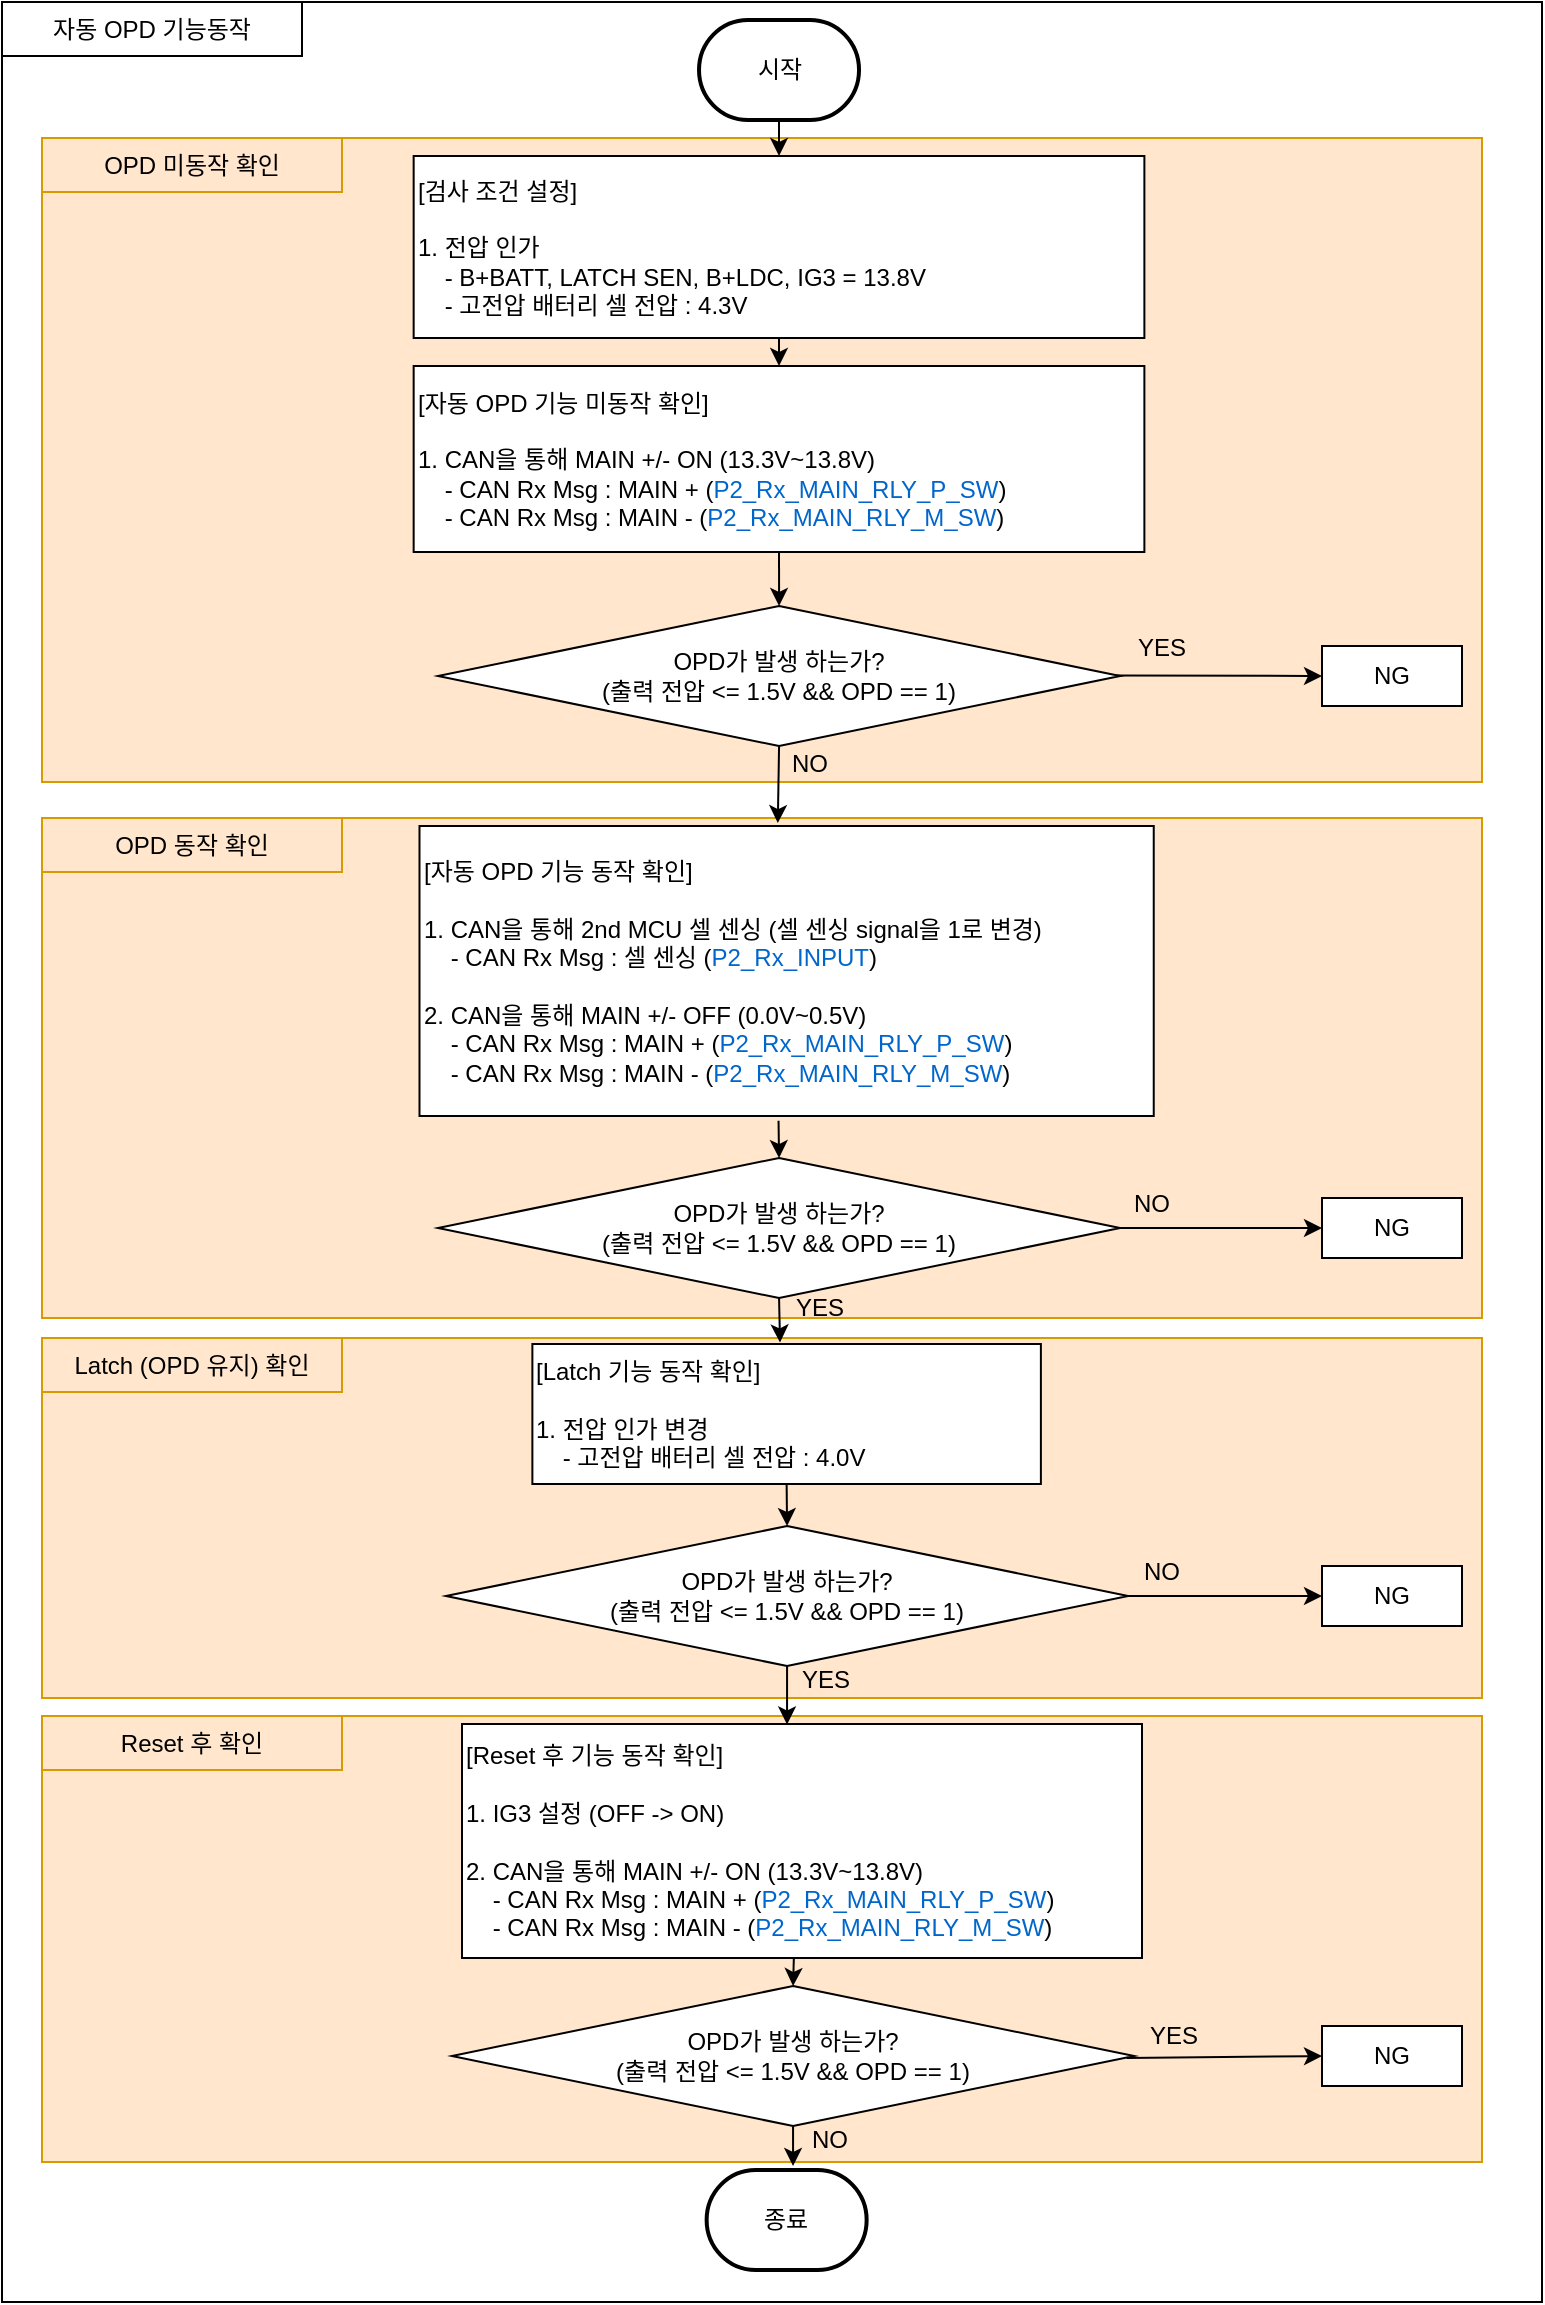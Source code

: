 <mxfile version="22.1.21" type="github">
  <diagram name="페이지-1" id="SJT4u1PBAeTd0MuI108T">
    <mxGraphModel dx="1373" dy="-320" grid="1" gridSize="10" guides="1" tooltips="1" connect="1" arrows="1" fold="1" page="1" pageScale="1" pageWidth="827" pageHeight="1169" math="0" shadow="0">
      <root>
        <mxCell id="0" />
        <mxCell id="1" parent="0" />
        <mxCell id="h-v0uyKteCco3msM5NHK-1" value="" style="rounded=0;whiteSpace=wrap;html=1;align=left;" parent="1" vertex="1">
          <mxGeometry x="30" y="1180" width="770" height="1150" as="geometry" />
        </mxCell>
        <mxCell id="h-v0uyKteCco3msM5NHK-6" value="자동 OPD 기능동작" style="rounded=0;whiteSpace=wrap;html=1;align=center;" parent="1" vertex="1">
          <mxGeometry x="30" y="1180" width="150" height="27" as="geometry" />
        </mxCell>
        <mxCell id="AvkWlbNvbWddTPrm8Bvt-41" value="" style="rounded=0;whiteSpace=wrap;html=1;align=left;fillColor=#ffe6cc;strokeColor=#d79b00;" parent="1" vertex="1">
          <mxGeometry x="50" y="1588" width="720" height="250" as="geometry" />
        </mxCell>
        <mxCell id="AvkWlbNvbWddTPrm8Bvt-42" value="OPD 동작 확인" style="rounded=0;whiteSpace=wrap;html=1;align=center;fillColor=#ffe6cc;strokeColor=#d79b00;" parent="1" vertex="1">
          <mxGeometry x="50.0" y="1588" width="150" height="27" as="geometry" />
        </mxCell>
        <mxCell id="AvkWlbNvbWddTPrm8Bvt-39" value="" style="rounded=0;whiteSpace=wrap;html=1;align=left;fillColor=#ffe6cc;strokeColor=#d79b00;" parent="1" vertex="1">
          <mxGeometry x="50" y="1248" width="720" height="322" as="geometry" />
        </mxCell>
        <mxCell id="AvkWlbNvbWddTPrm8Bvt-40" value="OPD 미동작 확인" style="rounded=0;whiteSpace=wrap;html=1;align=center;fillColor=#ffe6cc;strokeColor=#d79b00;" parent="1" vertex="1">
          <mxGeometry x="50.0" y="1248" width="150" height="27" as="geometry" />
        </mxCell>
        <mxCell id="AvkWlbNvbWddTPrm8Bvt-44" value="" style="rounded=0;whiteSpace=wrap;html=1;align=left;fillColor=#ffe6cc;strokeColor=#d79b00;" parent="1" vertex="1">
          <mxGeometry x="50" y="1848" width="720" height="180" as="geometry" />
        </mxCell>
        <mxCell id="AvkWlbNvbWddTPrm8Bvt-45" value="Latch (OPD 유지) 확인" style="rounded=0;whiteSpace=wrap;html=1;align=center;fillColor=#ffe6cc;strokeColor=#d79b00;" parent="1" vertex="1">
          <mxGeometry x="50.0" y="1848" width="150" height="27" as="geometry" />
        </mxCell>
        <mxCell id="h-v0uyKteCco3msM5NHK-2" value="시작" style="strokeWidth=2;html=1;shape=mxgraph.flowchart.terminator;whiteSpace=wrap;" parent="1" vertex="1">
          <mxGeometry x="378.51" y="1189" width="80" height="50" as="geometry" />
        </mxCell>
        <mxCell id="h-v0uyKteCco3msM5NHK-3" value="[검사 조건 설정]&lt;br&gt;&lt;br&gt;1. 전압 인가&lt;br&gt;&amp;nbsp; &amp;nbsp; - B+BATT, LATCH SEN, B+LDC, IG3 = 13.8V&lt;br&gt;&amp;nbsp; &amp;nbsp; - 고전압 배터리 셀 전압 : 4.3V" style="rounded=0;whiteSpace=wrap;html=1;align=left;" parent="1" vertex="1">
          <mxGeometry x="235.83" y="1257" width="365.36" height="91" as="geometry" />
        </mxCell>
        <mxCell id="h-v0uyKteCco3msM5NHK-4" value="" style="endArrow=classic;html=1;rounded=0;exitX=0.5;exitY=1;exitDx=0;exitDy=0;exitPerimeter=0;entryX=0.5;entryY=0;entryDx=0;entryDy=0;" parent="1" source="h-v0uyKteCco3msM5NHK-2" target="h-v0uyKteCco3msM5NHK-3" edge="1">
          <mxGeometry width="50" height="50" relative="1" as="geometry">
            <mxPoint x="125.26" y="1305" as="sourcePoint" />
            <mxPoint x="175.26" y="1255" as="targetPoint" />
          </mxGeometry>
        </mxCell>
        <mxCell id="AvkWlbNvbWddTPrm8Bvt-3" value="NG" style="rounded=0;whiteSpace=wrap;html=1;align=center;" parent="1" vertex="1">
          <mxGeometry x="690" y="1502" width="70" height="30" as="geometry" />
        </mxCell>
        <mxCell id="AvkWlbNvbWddTPrm8Bvt-4" value="[자동 OPD 기능 동작 확인]&lt;br&gt;&lt;br&gt;1. CAN을 통해 2nd MCU 셀 센싱 (셀 센싱 signal을 1로 변경)&lt;br&gt;&amp;nbsp; &amp;nbsp; - CAN Rx Msg : 셀 센싱&amp;nbsp;(&lt;font color=&quot;#0066cc&quot;&gt;P2_Rx_INPUT&lt;/font&gt;)&lt;br&gt;&lt;br&gt;2. CAN을 통해 MAIN +/- OFF (0.0V~0.5V)&lt;br style=&quot;border-color: var(--border-color);&quot;&gt;&amp;nbsp; &amp;nbsp; - CAN Rx Msg : MAIN +&amp;nbsp;&lt;span style=&quot;background-color: initial;&quot;&gt;(&lt;/span&gt;&lt;font style=&quot;background-color: initial; border-color: var(--border-color);&quot; color=&quot;#0066cc&quot;&gt;P2_Rx_MAIN_RLY_P_SW&lt;/font&gt;&lt;span style=&quot;background-color: initial;&quot;&gt;)&lt;/span&gt;&lt;br&gt;&amp;nbsp; &amp;nbsp; - CAN Rx Msg : MAIN -&amp;nbsp;&lt;span style=&quot;background-color: initial;&quot;&gt;(&lt;/span&gt;&lt;font style=&quot;background-color: initial; border-color: var(--border-color);&quot; color=&quot;#0066cc&quot;&gt;P2_Rx_MAIN_RLY_M_SW&lt;/font&gt;&lt;span style=&quot;background-color: initial;&quot;&gt;)&lt;/span&gt;" style="rounded=0;whiteSpace=wrap;html=1;align=left;" parent="1" vertex="1">
          <mxGeometry x="238.75" y="1592" width="367.12" height="145" as="geometry" />
        </mxCell>
        <mxCell id="AvkWlbNvbWddTPrm8Bvt-5" value="" style="endArrow=classic;html=1;rounded=0;exitX=0.5;exitY=1;exitDx=0;exitDy=0;entryX=0.5;entryY=0;entryDx=0;entryDy=0;" parent="1" source="-v19bYt7nVEQIrfBHzqb-3" target="-v19bYt7nVEQIrfBHzqb-10" edge="1">
          <mxGeometry width="50" height="50" relative="1" as="geometry">
            <mxPoint x="418.515" y="1408" as="sourcePoint" />
            <mxPoint x="614.51" y="1348" as="targetPoint" />
          </mxGeometry>
        </mxCell>
        <mxCell id="AvkWlbNvbWddTPrm8Bvt-6" value="" style="endArrow=classic;html=1;rounded=0;exitX=0.989;exitY=0.496;exitDx=0;exitDy=0;entryX=0;entryY=0.5;entryDx=0;entryDy=0;exitPerimeter=0;" parent="1" source="-v19bYt7nVEQIrfBHzqb-10" target="AvkWlbNvbWddTPrm8Bvt-3" edge="1">
          <mxGeometry width="50" height="50" relative="1" as="geometry">
            <mxPoint x="558.51" y="1472" as="sourcePoint" />
            <mxPoint x="558.51" y="1492" as="targetPoint" />
          </mxGeometry>
        </mxCell>
        <mxCell id="AvkWlbNvbWddTPrm8Bvt-7" value="" style="endArrow=classic;html=1;rounded=0;exitX=0.5;exitY=1;exitDx=0;exitDy=0;entryX=0.488;entryY=-0.01;entryDx=0;entryDy=0;entryPerimeter=0;" parent="1" source="-v19bYt7nVEQIrfBHzqb-10" target="AvkWlbNvbWddTPrm8Bvt-4" edge="1">
          <mxGeometry width="50" height="50" relative="1" as="geometry">
            <mxPoint x="438.51" y="1494" as="sourcePoint" />
            <mxPoint x="438.51" y="1514" as="targetPoint" />
          </mxGeometry>
        </mxCell>
        <mxCell id="AvkWlbNvbWddTPrm8Bvt-9" value="NO" style="text;html=1;strokeColor=none;fillColor=none;align=center;verticalAlign=middle;whiteSpace=wrap;rounded=0;fontStyle=0" parent="1" vertex="1">
          <mxGeometry x="403.51" y="1546" width="60" height="30" as="geometry" />
        </mxCell>
        <mxCell id="AvkWlbNvbWddTPrm8Bvt-11" value="OPD가 발생 하는가?&lt;br&gt;(출력 전압 &amp;lt;= 1.5V &amp;amp;&amp;amp; OPD == 1)" style="rhombus;whiteSpace=wrap;html=1;" parent="1" vertex="1">
          <mxGeometry x="248" y="1758" width="341.07" height="70" as="geometry" />
        </mxCell>
        <mxCell id="AvkWlbNvbWddTPrm8Bvt-12" value="NG" style="rounded=0;whiteSpace=wrap;html=1;align=center;" parent="1" vertex="1">
          <mxGeometry x="690.0" y="1778" width="70" height="30" as="geometry" />
        </mxCell>
        <mxCell id="AvkWlbNvbWddTPrm8Bvt-13" value="" style="endArrow=classic;html=1;rounded=0;exitX=1;exitY=0.5;exitDx=0;exitDy=0;entryX=0;entryY=0.5;entryDx=0;entryDy=0;" parent="1" source="AvkWlbNvbWddTPrm8Bvt-11" target="AvkWlbNvbWddTPrm8Bvt-12" edge="1">
          <mxGeometry width="50" height="50" relative="1" as="geometry">
            <mxPoint x="506.51" y="1748" as="sourcePoint" />
            <mxPoint x="506.51" y="1768" as="targetPoint" />
          </mxGeometry>
        </mxCell>
        <mxCell id="AvkWlbNvbWddTPrm8Bvt-14" value="" style="endArrow=classic;html=1;rounded=0;exitX=0.5;exitY=1;exitDx=0;exitDy=0;entryX=0.487;entryY=-0.011;entryDx=0;entryDy=0;entryPerimeter=0;" parent="1" source="AvkWlbNvbWddTPrm8Bvt-11" target="AvkWlbNvbWddTPrm8Bvt-17" edge="1">
          <mxGeometry width="50" height="50" relative="1" as="geometry">
            <mxPoint x="438.51" y="1774" as="sourcePoint" />
            <mxPoint x="417.51" y="1872" as="targetPoint" />
          </mxGeometry>
        </mxCell>
        <mxCell id="AvkWlbNvbWddTPrm8Bvt-15" value="NO" style="text;html=1;strokeColor=none;fillColor=none;align=center;verticalAlign=middle;whiteSpace=wrap;rounded=0;" parent="1" vertex="1">
          <mxGeometry x="574.63" y="1765.5" width="60" height="30" as="geometry" />
        </mxCell>
        <mxCell id="AvkWlbNvbWddTPrm8Bvt-16" value="YES" style="text;html=1;strokeColor=none;fillColor=none;align=center;verticalAlign=middle;whiteSpace=wrap;rounded=0;fontStyle=0" parent="1" vertex="1">
          <mxGeometry x="408.51" y="1818" width="60" height="30" as="geometry" />
        </mxCell>
        <mxCell id="AvkWlbNvbWddTPrm8Bvt-33" value="" style="endArrow=classic;html=1;rounded=0;exitX=0.489;exitY=1.016;exitDx=0;exitDy=0;entryX=0.5;entryY=0;entryDx=0;entryDy=0;exitPerimeter=0;" parent="1" source="AvkWlbNvbWddTPrm8Bvt-4" target="AvkWlbNvbWddTPrm8Bvt-11" edge="1">
          <mxGeometry width="50" height="50" relative="1" as="geometry">
            <mxPoint x="418.755" y="1738.49" as="sourcePoint" />
            <mxPoint x="654.32" y="1678" as="targetPoint" />
          </mxGeometry>
        </mxCell>
        <mxCell id="AvkWlbNvbWddTPrm8Bvt-46" value="" style="rounded=0;whiteSpace=wrap;html=1;align=left;fillColor=#ffe6cc;strokeColor=#d79b00;" parent="1" vertex="1">
          <mxGeometry x="50" y="2037" width="720" height="223" as="geometry" />
        </mxCell>
        <mxCell id="AvkWlbNvbWddTPrm8Bvt-47" value="Reset 후 확인" style="rounded=0;whiteSpace=wrap;html=1;align=center;fillColor=#ffe6cc;strokeColor=#d79b00;" parent="1" vertex="1">
          <mxGeometry x="50.0" y="2037" width="150" height="27" as="geometry" />
        </mxCell>
        <mxCell id="AvkWlbNvbWddTPrm8Bvt-17" value="[Latch 기능 동작 확인]&lt;br&gt;&lt;br&gt;1. 전압 인가 변경&lt;br&gt;&amp;nbsp; &amp;nbsp; - 고전압 배터리 셀 전압 : 4.0V" style="rounded=0;whiteSpace=wrap;html=1;align=left;" parent="1" vertex="1">
          <mxGeometry x="295.19" y="1851" width="254.25" height="70" as="geometry" />
        </mxCell>
        <mxCell id="AvkWlbNvbWddTPrm8Bvt-19" value="NG" style="rounded=0;whiteSpace=wrap;html=1;align=center;" parent="1" vertex="1">
          <mxGeometry x="690.0" y="1962" width="70" height="30" as="geometry" />
        </mxCell>
        <mxCell id="AvkWlbNvbWddTPrm8Bvt-20" value="" style="endArrow=classic;html=1;rounded=0;exitX=1;exitY=0.5;exitDx=0;exitDy=0;entryX=0;entryY=0.5;entryDx=0;entryDy=0;" parent="1" source="-v19bYt7nVEQIrfBHzqb-7" target="AvkWlbNvbWddTPrm8Bvt-19" edge="1">
          <mxGeometry width="50" height="50" relative="1" as="geometry">
            <mxPoint x="556.76" y="1967" as="sourcePoint" />
            <mxPoint x="472.14" y="1942" as="targetPoint" />
          </mxGeometry>
        </mxCell>
        <mxCell id="AvkWlbNvbWddTPrm8Bvt-21" value="" style="endArrow=classic;html=1;rounded=0;exitX=0.5;exitY=1;exitDx=0;exitDy=0;entryX=0.478;entryY=0.002;entryDx=0;entryDy=0;entryPerimeter=0;" parent="1" source="-v19bYt7nVEQIrfBHzqb-7" target="AvkWlbNvbWddTPrm8Bvt-24" edge="1">
          <mxGeometry width="50" height="50" relative="1" as="geometry">
            <mxPoint x="422.315" y="2007" as="sourcePoint" />
            <mxPoint x="421.51" y="2035" as="targetPoint" />
          </mxGeometry>
        </mxCell>
        <mxCell id="AvkWlbNvbWddTPrm8Bvt-22" value="NO" style="text;html=1;strokeColor=none;fillColor=none;align=center;verticalAlign=middle;whiteSpace=wrap;rounded=0;" parent="1" vertex="1">
          <mxGeometry x="580" y="1950" width="60" height="30" as="geometry" />
        </mxCell>
        <mxCell id="AvkWlbNvbWddTPrm8Bvt-23" value="YES" style="text;html=1;strokeColor=none;fillColor=none;align=center;verticalAlign=middle;whiteSpace=wrap;rounded=0;fontStyle=0" parent="1" vertex="1">
          <mxGeometry x="411.51" y="2004" width="60" height="30" as="geometry" />
        </mxCell>
        <mxCell id="AvkWlbNvbWddTPrm8Bvt-24" value="[Reset 후 기능 동작 확인]&lt;br&gt;&lt;br&gt;1. IG3 설정 (OFF -&amp;gt; ON)&lt;br&gt;&lt;br&gt;2. CAN을 통해 MAIN +/- ON (13.3V~13.8V)&lt;br style=&quot;border-color: var(--border-color);&quot;&gt;&amp;nbsp; &amp;nbsp; - CAN Rx Msg : MAIN +&amp;nbsp;&lt;span style=&quot;background-color: initial;&quot;&gt;(&lt;/span&gt;&lt;font style=&quot;background-color: initial; border-color: var(--border-color);&quot; color=&quot;#0066cc&quot;&gt;P2_Rx_MAIN_RLY_P_SW&lt;/font&gt;&lt;span style=&quot;background-color: initial;&quot;&gt;)&lt;/span&gt;&lt;br&gt;&amp;nbsp; &amp;nbsp; - CAN Rx Msg : MAIN -&amp;nbsp;&lt;span style=&quot;background-color: initial;&quot;&gt;(&lt;/span&gt;&lt;font style=&quot;background-color: initial; border-color: var(--border-color);&quot; color=&quot;#0066cc&quot;&gt;P2_Rx_MAIN_RLY_M_SW&lt;/font&gt;&lt;span style=&quot;background-color: initial;&quot;&gt;)&lt;/span&gt;" style="rounded=0;whiteSpace=wrap;html=1;align=left;" parent="1" vertex="1">
          <mxGeometry x="260" y="2041" width="340" height="117" as="geometry" />
        </mxCell>
        <mxCell id="AvkWlbNvbWddTPrm8Bvt-27" value="NG" style="rounded=0;whiteSpace=wrap;html=1;align=center;" parent="1" vertex="1">
          <mxGeometry x="690" y="2192" width="70" height="30" as="geometry" />
        </mxCell>
        <mxCell id="AvkWlbNvbWddTPrm8Bvt-28" value="" style="endArrow=classic;html=1;rounded=0;exitX=0.989;exitY=0.514;exitDx=0;exitDy=0;entryX=0;entryY=0.5;entryDx=0;entryDy=0;exitPerimeter=0;" parent="1" source="-v19bYt7nVEQIrfBHzqb-11" target="AvkWlbNvbWddTPrm8Bvt-27" edge="1">
          <mxGeometry width="50" height="50" relative="1" as="geometry">
            <mxPoint x="528.13" y="2207" as="sourcePoint" />
            <mxPoint x="436.51" y="2182" as="targetPoint" />
          </mxGeometry>
        </mxCell>
        <mxCell id="AvkWlbNvbWddTPrm8Bvt-29" value="" style="endArrow=classic;html=1;rounded=0;exitX=0.5;exitY=1;exitDx=0;exitDy=0;entryX=0.54;entryY=-0.04;entryDx=0;entryDy=0;entryPerimeter=0;" parent="1" source="-v19bYt7nVEQIrfBHzqb-11" target="AvkWlbNvbWddTPrm8Bvt-34" edge="1">
          <mxGeometry width="50" height="50" relative="1" as="geometry">
            <mxPoint x="426.315" y="2242" as="sourcePoint" />
            <mxPoint x="425.51" y="2270" as="targetPoint" />
          </mxGeometry>
        </mxCell>
        <mxCell id="AvkWlbNvbWddTPrm8Bvt-30" value="YES" style="text;html=1;strokeColor=none;fillColor=none;align=center;verticalAlign=middle;whiteSpace=wrap;rounded=0;" parent="1" vertex="1">
          <mxGeometry x="586.07" y="2182" width="60" height="30" as="geometry" />
        </mxCell>
        <mxCell id="AvkWlbNvbWddTPrm8Bvt-31" value="NO" style="text;html=1;strokeColor=none;fillColor=none;align=center;verticalAlign=middle;whiteSpace=wrap;rounded=0;fontStyle=0" parent="1" vertex="1">
          <mxGeometry x="414" y="2234" width="60" height="30" as="geometry" />
        </mxCell>
        <mxCell id="AvkWlbNvbWddTPrm8Bvt-34" value="종료" style="strokeWidth=2;html=1;shape=mxgraph.flowchart.terminator;whiteSpace=wrap;" parent="1" vertex="1">
          <mxGeometry x="382.32" y="2264" width="80" height="50" as="geometry" />
        </mxCell>
        <mxCell id="AvkWlbNvbWddTPrm8Bvt-35" value="" style="endArrow=classic;html=1;rounded=0;exitX=0.5;exitY=1;exitDx=0;exitDy=0;entryX=0.5;entryY=0;entryDx=0;entryDy=0;" parent="1" source="AvkWlbNvbWddTPrm8Bvt-17" target="-v19bYt7nVEQIrfBHzqb-7" edge="1">
          <mxGeometry width="50" height="50" relative="1" as="geometry">
            <mxPoint x="634.32" y="1908" as="sourcePoint" />
            <mxPoint x="422.315" y="1937" as="targetPoint" />
          </mxGeometry>
        </mxCell>
        <mxCell id="AvkWlbNvbWddTPrm8Bvt-37" value="" style="endArrow=classic;html=1;rounded=0;exitX=0.488;exitY=1.002;exitDx=0;exitDy=0;entryX=0.5;entryY=0;entryDx=0;entryDy=0;exitPerimeter=0;" parent="1" source="AvkWlbNvbWddTPrm8Bvt-24" target="-v19bYt7nVEQIrfBHzqb-11" edge="1">
          <mxGeometry width="50" height="50" relative="1" as="geometry">
            <mxPoint x="426.315" y="2167" as="sourcePoint" />
            <mxPoint x="426.315" y="2188" as="targetPoint" />
          </mxGeometry>
        </mxCell>
        <mxCell id="-v19bYt7nVEQIrfBHzqb-4" value="YES" style="text;html=1;strokeColor=none;fillColor=none;align=center;verticalAlign=middle;whiteSpace=wrap;rounded=0;" vertex="1" parent="1">
          <mxGeometry x="580" y="1488" width="60" height="30" as="geometry" />
        </mxCell>
        <mxCell id="-v19bYt7nVEQIrfBHzqb-5" value="" style="endArrow=classic;html=1;rounded=0;exitX=0.5;exitY=1;exitDx=0;exitDy=0;entryX=0.5;entryY=0;entryDx=0;entryDy=0;" edge="1" parent="1" source="h-v0uyKteCco3msM5NHK-3" target="-v19bYt7nVEQIrfBHzqb-3">
          <mxGeometry width="50" height="50" relative="1" as="geometry">
            <mxPoint x="419" y="1348" as="sourcePoint" />
            <mxPoint x="418" y="1498" as="targetPoint" />
          </mxGeometry>
        </mxCell>
        <mxCell id="-v19bYt7nVEQIrfBHzqb-3" value="[자동 OPD 기능 미동작 확인]&lt;br&gt;&lt;br&gt;1. CAN을 통해 MAIN +/- ON (13.3V~13.8V)&lt;br style=&quot;border-color: var(--border-color);&quot;&gt;&amp;nbsp; &amp;nbsp; - CAN Rx Msg : MAIN +&amp;nbsp;&lt;span style=&quot;background-color: initial;&quot;&gt;(&lt;/span&gt;&lt;font style=&quot;background-color: initial; border-color: var(--border-color);&quot; color=&quot;#0066cc&quot;&gt;P2_Rx_MAIN_RLY_P_SW&lt;/font&gt;&lt;span style=&quot;background-color: initial;&quot;&gt;)&lt;/span&gt;&lt;br&gt;&amp;nbsp; &amp;nbsp; - CAN Rx Msg : MAIN -&amp;nbsp;&lt;span style=&quot;background-color: initial;&quot;&gt;(&lt;/span&gt;&lt;font style=&quot;background-color: initial; border-color: var(--border-color);&quot; color=&quot;#0066cc&quot;&gt;P2_Rx_MAIN_RLY_M_SW&lt;/font&gt;&lt;span style=&quot;background-color: initial;&quot;&gt;)&lt;/span&gt;" style="rounded=0;whiteSpace=wrap;html=1;align=left;" vertex="1" parent="1">
          <mxGeometry x="235.83" y="1362" width="365.36" height="93" as="geometry" />
        </mxCell>
        <mxCell id="-v19bYt7nVEQIrfBHzqb-7" value="OPD가 발생 하는가?&lt;br&gt;(출력 전압 &amp;lt;= 1.5V &amp;amp;&amp;amp; OPD == 1)" style="rhombus;whiteSpace=wrap;html=1;" vertex="1" parent="1">
          <mxGeometry x="252" y="1942" width="341.07" height="70" as="geometry" />
        </mxCell>
        <mxCell id="-v19bYt7nVEQIrfBHzqb-10" value="OPD가 발생 하는가?&lt;br&gt;(출력 전압 &amp;lt;= 1.5V &amp;amp;&amp;amp; OPD == 1)" style="rhombus;whiteSpace=wrap;html=1;" vertex="1" parent="1">
          <mxGeometry x="248" y="1482" width="341.07" height="70" as="geometry" />
        </mxCell>
        <mxCell id="-v19bYt7nVEQIrfBHzqb-11" value="OPD가 발생 하는가?&lt;br&gt;(출력 전압 &amp;lt;= 1.5V &amp;amp;&amp;amp; OPD == 1)" style="rhombus;whiteSpace=wrap;html=1;" vertex="1" parent="1">
          <mxGeometry x="255" y="2172" width="341.07" height="70" as="geometry" />
        </mxCell>
      </root>
    </mxGraphModel>
  </diagram>
</mxfile>
